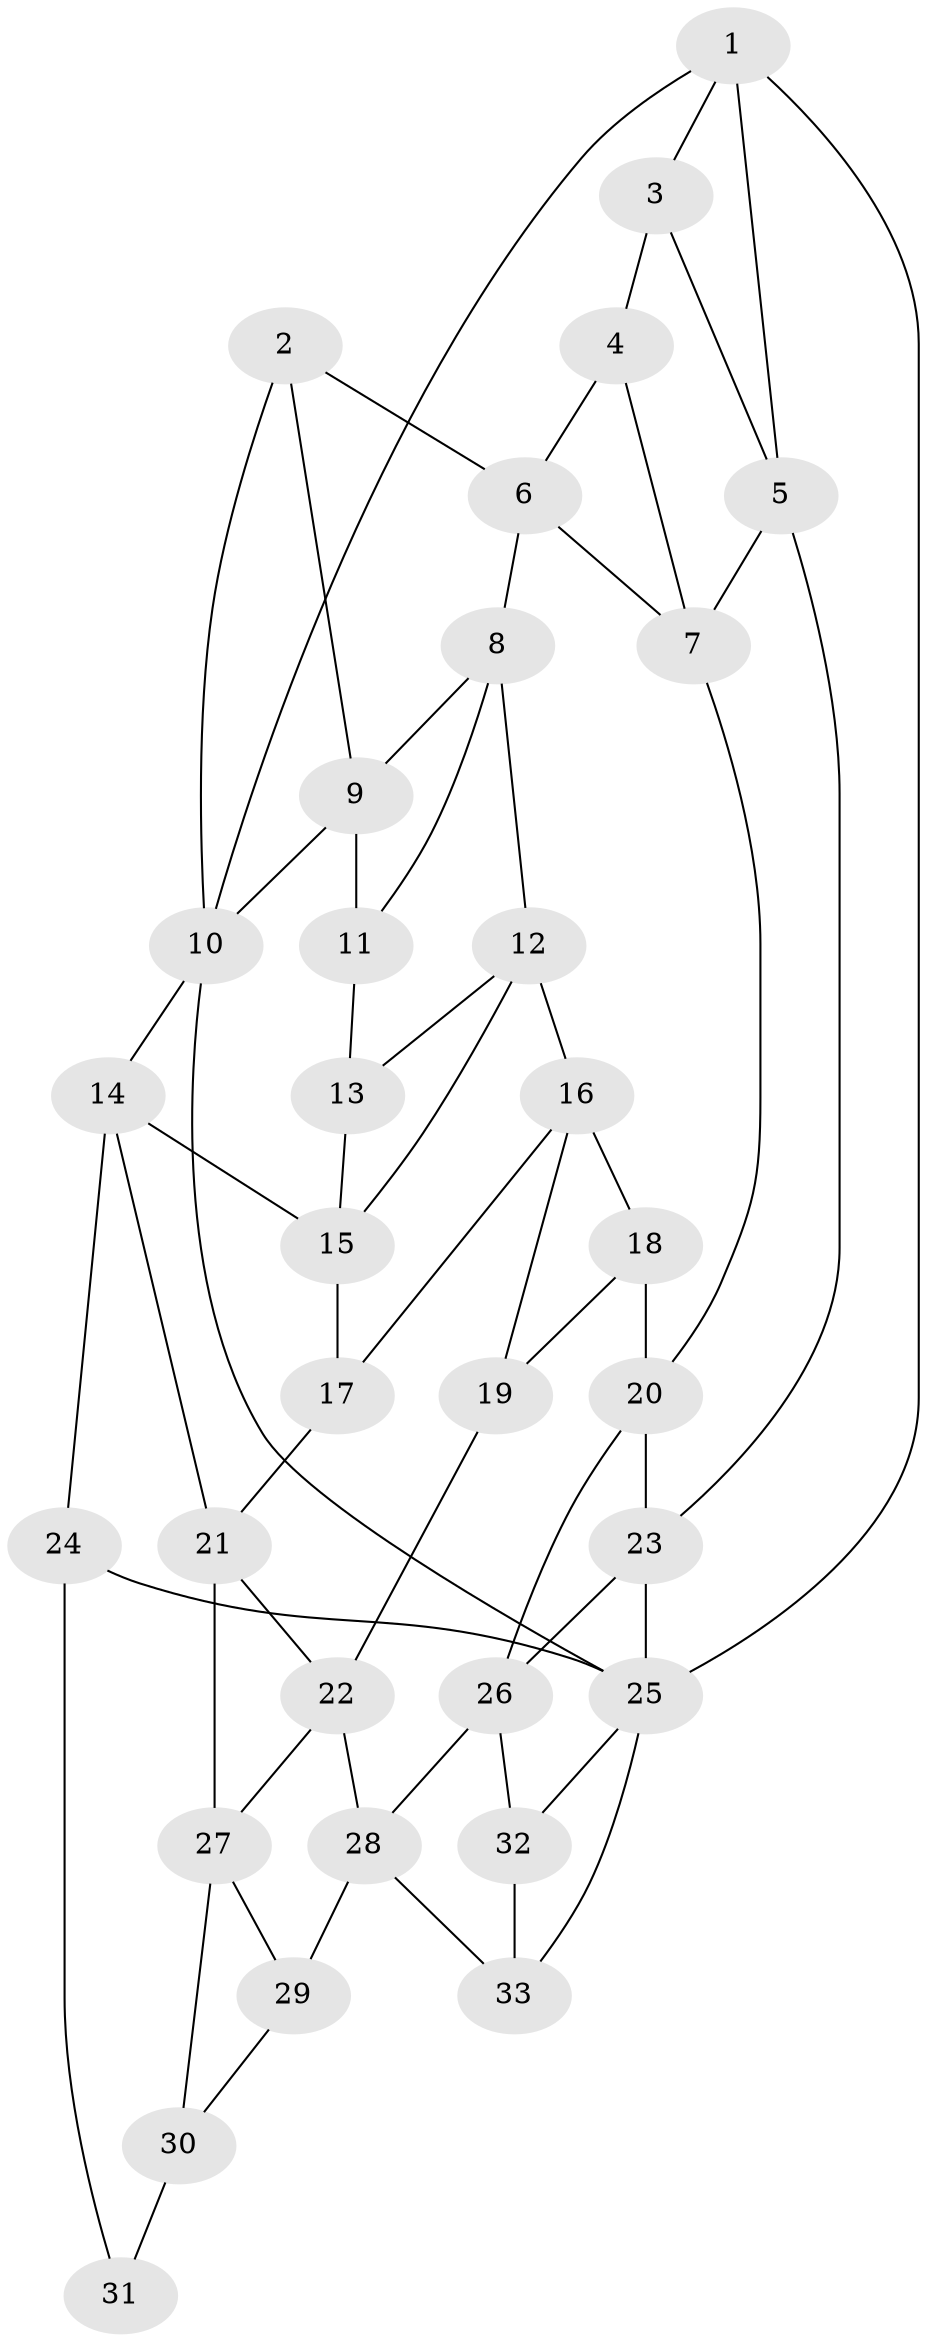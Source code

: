 // original degree distribution, {3: 0.030303030303030304, 5: 0.48484848484848486, 4: 0.25757575757575757, 6: 0.22727272727272727}
// Generated by graph-tools (version 1.1) at 2025/03/03/09/25 03:03:28]
// undirected, 33 vertices, 60 edges
graph export_dot {
graph [start="1"]
  node [color=gray90,style=filled];
  1;
  2;
  3;
  4;
  5;
  6;
  7;
  8;
  9;
  10;
  11;
  12;
  13;
  14;
  15;
  16;
  17;
  18;
  19;
  20;
  21;
  22;
  23;
  24;
  25;
  26;
  27;
  28;
  29;
  30;
  31;
  32;
  33;
  1 -- 3 [weight=1.0];
  1 -- 5 [weight=1.0];
  1 -- 10 [weight=1.0];
  1 -- 25 [weight=1.0];
  2 -- 6 [weight=1.0];
  2 -- 9 [weight=1.0];
  2 -- 10 [weight=1.0];
  3 -- 4 [weight=2.0];
  3 -- 5 [weight=1.0];
  4 -- 6 [weight=1.0];
  4 -- 7 [weight=1.0];
  5 -- 7 [weight=1.0];
  5 -- 23 [weight=1.0];
  6 -- 7 [weight=1.0];
  6 -- 8 [weight=1.0];
  7 -- 20 [weight=1.0];
  8 -- 9 [weight=1.0];
  8 -- 11 [weight=1.0];
  8 -- 12 [weight=1.0];
  9 -- 10 [weight=1.0];
  9 -- 11 [weight=1.0];
  10 -- 14 [weight=1.0];
  10 -- 25 [weight=1.0];
  11 -- 13 [weight=2.0];
  12 -- 13 [weight=1.0];
  12 -- 15 [weight=1.0];
  12 -- 16 [weight=1.0];
  13 -- 15 [weight=1.0];
  14 -- 15 [weight=1.0];
  14 -- 21 [weight=1.0];
  14 -- 24 [weight=1.0];
  15 -- 17 [weight=1.0];
  16 -- 17 [weight=1.0];
  16 -- 18 [weight=1.0];
  16 -- 19 [weight=1.0];
  17 -- 21 [weight=1.0];
  18 -- 19 [weight=1.0];
  18 -- 20 [weight=2.0];
  19 -- 22 [weight=1.0];
  20 -- 23 [weight=1.0];
  20 -- 26 [weight=1.0];
  21 -- 22 [weight=1.0];
  21 -- 27 [weight=1.0];
  22 -- 27 [weight=1.0];
  22 -- 28 [weight=1.0];
  23 -- 25 [weight=1.0];
  23 -- 26 [weight=1.0];
  24 -- 25 [weight=1.0];
  24 -- 31 [weight=2.0];
  25 -- 32 [weight=1.0];
  25 -- 33 [weight=1.0];
  26 -- 28 [weight=1.0];
  26 -- 32 [weight=2.0];
  27 -- 29 [weight=1.0];
  27 -- 30 [weight=1.0];
  28 -- 29 [weight=1.0];
  28 -- 33 [weight=1.0];
  29 -- 30 [weight=1.0];
  30 -- 31 [weight=2.0];
  32 -- 33 [weight=1.0];
}
